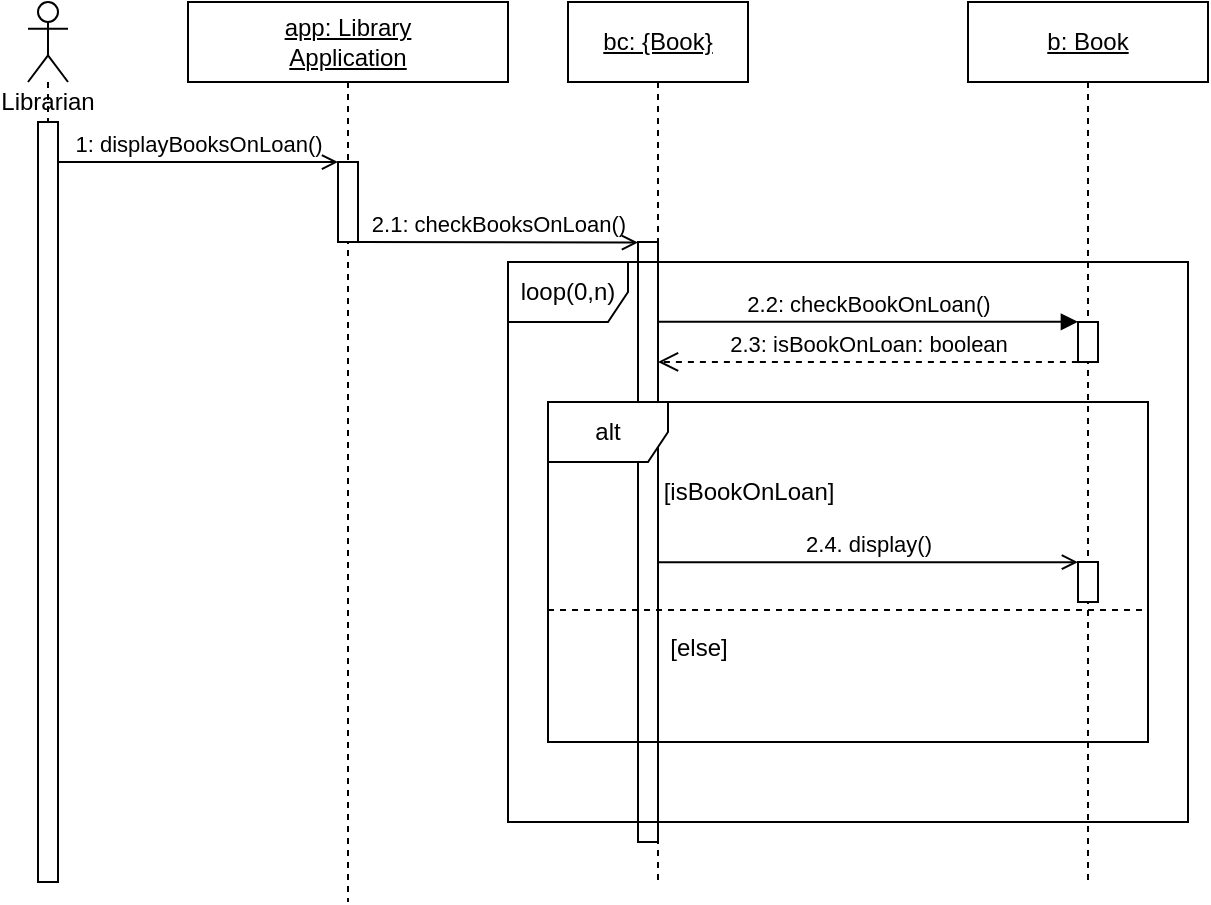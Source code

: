 <mxfile version="22.1.5" type="google">
  <diagram id="SbDjxOFhfJFgFubJpmIF" name="Page-1">
    <mxGraphModel grid="1" page="1" gridSize="10" guides="1" tooltips="1" connect="1" arrows="1" fold="1" pageScale="1" pageWidth="850" pageHeight="1100" math="0" shadow="0">
      <root>
        <mxCell id="0" />
        <mxCell id="1" parent="0" />
        <mxCell id="4" value="Librarian&lt;br&gt;" style="shape=umlLifeline;participant=umlActor;perimeter=lifelinePerimeter;whiteSpace=wrap;html=1;container=1;collapsible=0;recursiveResize=0;verticalAlign=top;spacingTop=36;outlineConnect=0;" vertex="1" parent="1">
          <mxGeometry x="30" y="40" width="20" height="440" as="geometry" />
        </mxCell>
        <mxCell id="57" style="edgeStyle=none;html=1;" edge="1" parent="4" source="5" target="4">
          <mxGeometry relative="1" as="geometry" />
        </mxCell>
        <mxCell id="5" value="" style="html=1;points=[];perimeter=orthogonalPerimeter;" vertex="1" parent="4">
          <mxGeometry x="5" y="60" width="10" height="380" as="geometry" />
        </mxCell>
        <mxCell id="8" value="&lt;u&gt;app: Library&lt;br&gt;Application&lt;/u&gt;" style="shape=umlLifeline;perimeter=lifelinePerimeter;whiteSpace=wrap;html=1;container=1;collapsible=0;recursiveResize=0;outlineConnect=0;" vertex="1" parent="1">
          <mxGeometry x="110" y="40" width="160" height="450" as="geometry" />
        </mxCell>
        <mxCell id="37" value="" style="html=1;points=[];perimeter=orthogonalPerimeter;" vertex="1" parent="8">
          <mxGeometry x="75" y="80" width="10" height="40" as="geometry" />
        </mxCell>
        <mxCell id="48" value="&lt;u style=&quot;&quot;&gt;b: Book&lt;/u&gt;" style="shape=umlLifeline;perimeter=lifelinePerimeter;whiteSpace=wrap;html=1;container=1;collapsible=0;recursiveResize=0;outlineConnect=0;" vertex="1" parent="1">
          <mxGeometry x="500" y="40" width="120" height="440" as="geometry" />
        </mxCell>
        <mxCell id="71" value="" style="html=1;points=[];perimeter=orthogonalPerimeter;" vertex="1" parent="48">
          <mxGeometry x="55" y="160" width="10" height="20" as="geometry" />
        </mxCell>
        <mxCell id="84" value="" style="html=1;points=[];perimeter=orthogonalPerimeter;" vertex="1" parent="48">
          <mxGeometry x="55" y="280" width="10" height="20" as="geometry" />
        </mxCell>
        <mxCell id="62" value="1: displayBooksOnLoan()" style="html=1;verticalAlign=bottom;labelBackgroundColor=none;endArrow=open;endFill=0;elbow=vertical;entryX=0.001;entryY=0.001;entryDx=0;entryDy=0;entryPerimeter=0;" edge="1" parent="1" source="5" target="37">
          <mxGeometry width="160" relative="1" as="geometry">
            <mxPoint x="80" y="290" as="sourcePoint" />
            <mxPoint x="240" y="290" as="targetPoint" />
          </mxGeometry>
        </mxCell>
        <mxCell id="73" value="2.2: checkBookOnLoan()" style="html=1;verticalAlign=bottom;endArrow=block;entryX=-0.005;entryY=-0.005;entryDx=0;entryDy=0;entryPerimeter=0;" edge="1" parent="1" source="65" target="71">
          <mxGeometry width="80" relative="1" as="geometry">
            <mxPoint x="380" y="370" as="sourcePoint" />
            <mxPoint x="460" y="370" as="targetPoint" />
          </mxGeometry>
        </mxCell>
        <mxCell id="74" value="2.3: isBookOnLoan: boolean" style="html=1;verticalAlign=bottom;endArrow=open;dashed=1;endSize=8;exitX=-0.005;exitY=0.997;exitDx=0;exitDy=0;exitPerimeter=0;" edge="1" parent="1" source="71" target="65">
          <mxGeometry relative="1" as="geometry">
            <mxPoint x="460" y="370" as="sourcePoint" />
            <mxPoint x="380" y="370" as="targetPoint" />
          </mxGeometry>
        </mxCell>
        <mxCell id="83" value="2.4. display()" style="html=1;verticalAlign=bottom;labelBackgroundColor=none;endArrow=open;endFill=0;entryX=-0.003;entryY=0.004;entryDx=0;entryDy=0;entryPerimeter=0;" edge="1" parent="1" source="65" target="84">
          <mxGeometry width="160" relative="1" as="geometry">
            <mxPoint x="360" y="410" as="sourcePoint" />
            <mxPoint x="520" y="410" as="targetPoint" />
          </mxGeometry>
        </mxCell>
        <mxCell id="11" value="&lt;u&gt;bc: {Book}&lt;/u&gt;" style="shape=umlLifeline;perimeter=lifelinePerimeter;whiteSpace=wrap;html=1;container=1;collapsible=0;recursiveResize=0;outlineConnect=0;" vertex="1" parent="1">
          <mxGeometry x="300" y="40" width="90" height="440" as="geometry" />
        </mxCell>
        <mxCell id="65" value="" style="html=1;points=[];perimeter=orthogonalPerimeter;" vertex="1" parent="11">
          <mxGeometry x="35" y="120" width="10" height="300" as="geometry" />
        </mxCell>
        <mxCell id="66" value="2.1: checkBooksOnLoan()" style="html=1;verticalAlign=bottom;labelBackgroundColor=none;endArrow=open;endFill=0;elbow=vertical;entryX=0.001;entryY=0.001;entryDx=0;entryDy=0;entryPerimeter=0;" edge="1" parent="1" source="37" target="65">
          <mxGeometry width="160" relative="1" as="geometry">
            <mxPoint x="185" y="200.04" as="sourcePoint" />
            <mxPoint x="380" y="330" as="targetPoint" />
          </mxGeometry>
        </mxCell>
        <mxCell id="PvrfUSv7-R6KWAdmroiR-85" value="loop(0,n)" style="shape=umlFrame;whiteSpace=wrap;html=1;pointerEvents=0;" vertex="1" parent="1">
          <mxGeometry x="270" y="170" width="340" height="280" as="geometry" />
        </mxCell>
        <mxCell id="PvrfUSv7-R6KWAdmroiR-86" value="alt" style="shape=umlFrame;whiteSpace=wrap;html=1;pointerEvents=0;" vertex="1" parent="1">
          <mxGeometry x="290" y="240" width="300" height="170" as="geometry" />
        </mxCell>
        <mxCell id="PvrfUSv7-R6KWAdmroiR-87" value="[isBookOnLoan]" style="text;html=1;align=center;verticalAlign=middle;resizable=0;points=[];autosize=1;strokeColor=none;fillColor=none;" vertex="1" parent="1">
          <mxGeometry x="335" y="270" width="110" height="30" as="geometry" />
        </mxCell>
        <mxCell id="PvrfUSv7-R6KWAdmroiR-88" value="" style="line;strokeWidth=1;fillColor=none;align=left;verticalAlign=middle;spacingTop=-1;spacingLeft=3;spacingRight=3;rotatable=0;labelPosition=right;points=[];portConstraint=eastwest;strokeColor=inherit;dashed=1;" vertex="1" parent="1">
          <mxGeometry x="290" y="340" width="300" height="8" as="geometry" />
        </mxCell>
        <mxCell id="PvrfUSv7-R6KWAdmroiR-89" value="[else]" style="text;html=1;align=center;verticalAlign=middle;resizable=0;points=[];autosize=1;strokeColor=none;fillColor=none;" vertex="1" parent="1">
          <mxGeometry x="340" y="348" width="50" height="30" as="geometry" />
        </mxCell>
      </root>
    </mxGraphModel>
  </diagram>
</mxfile>
